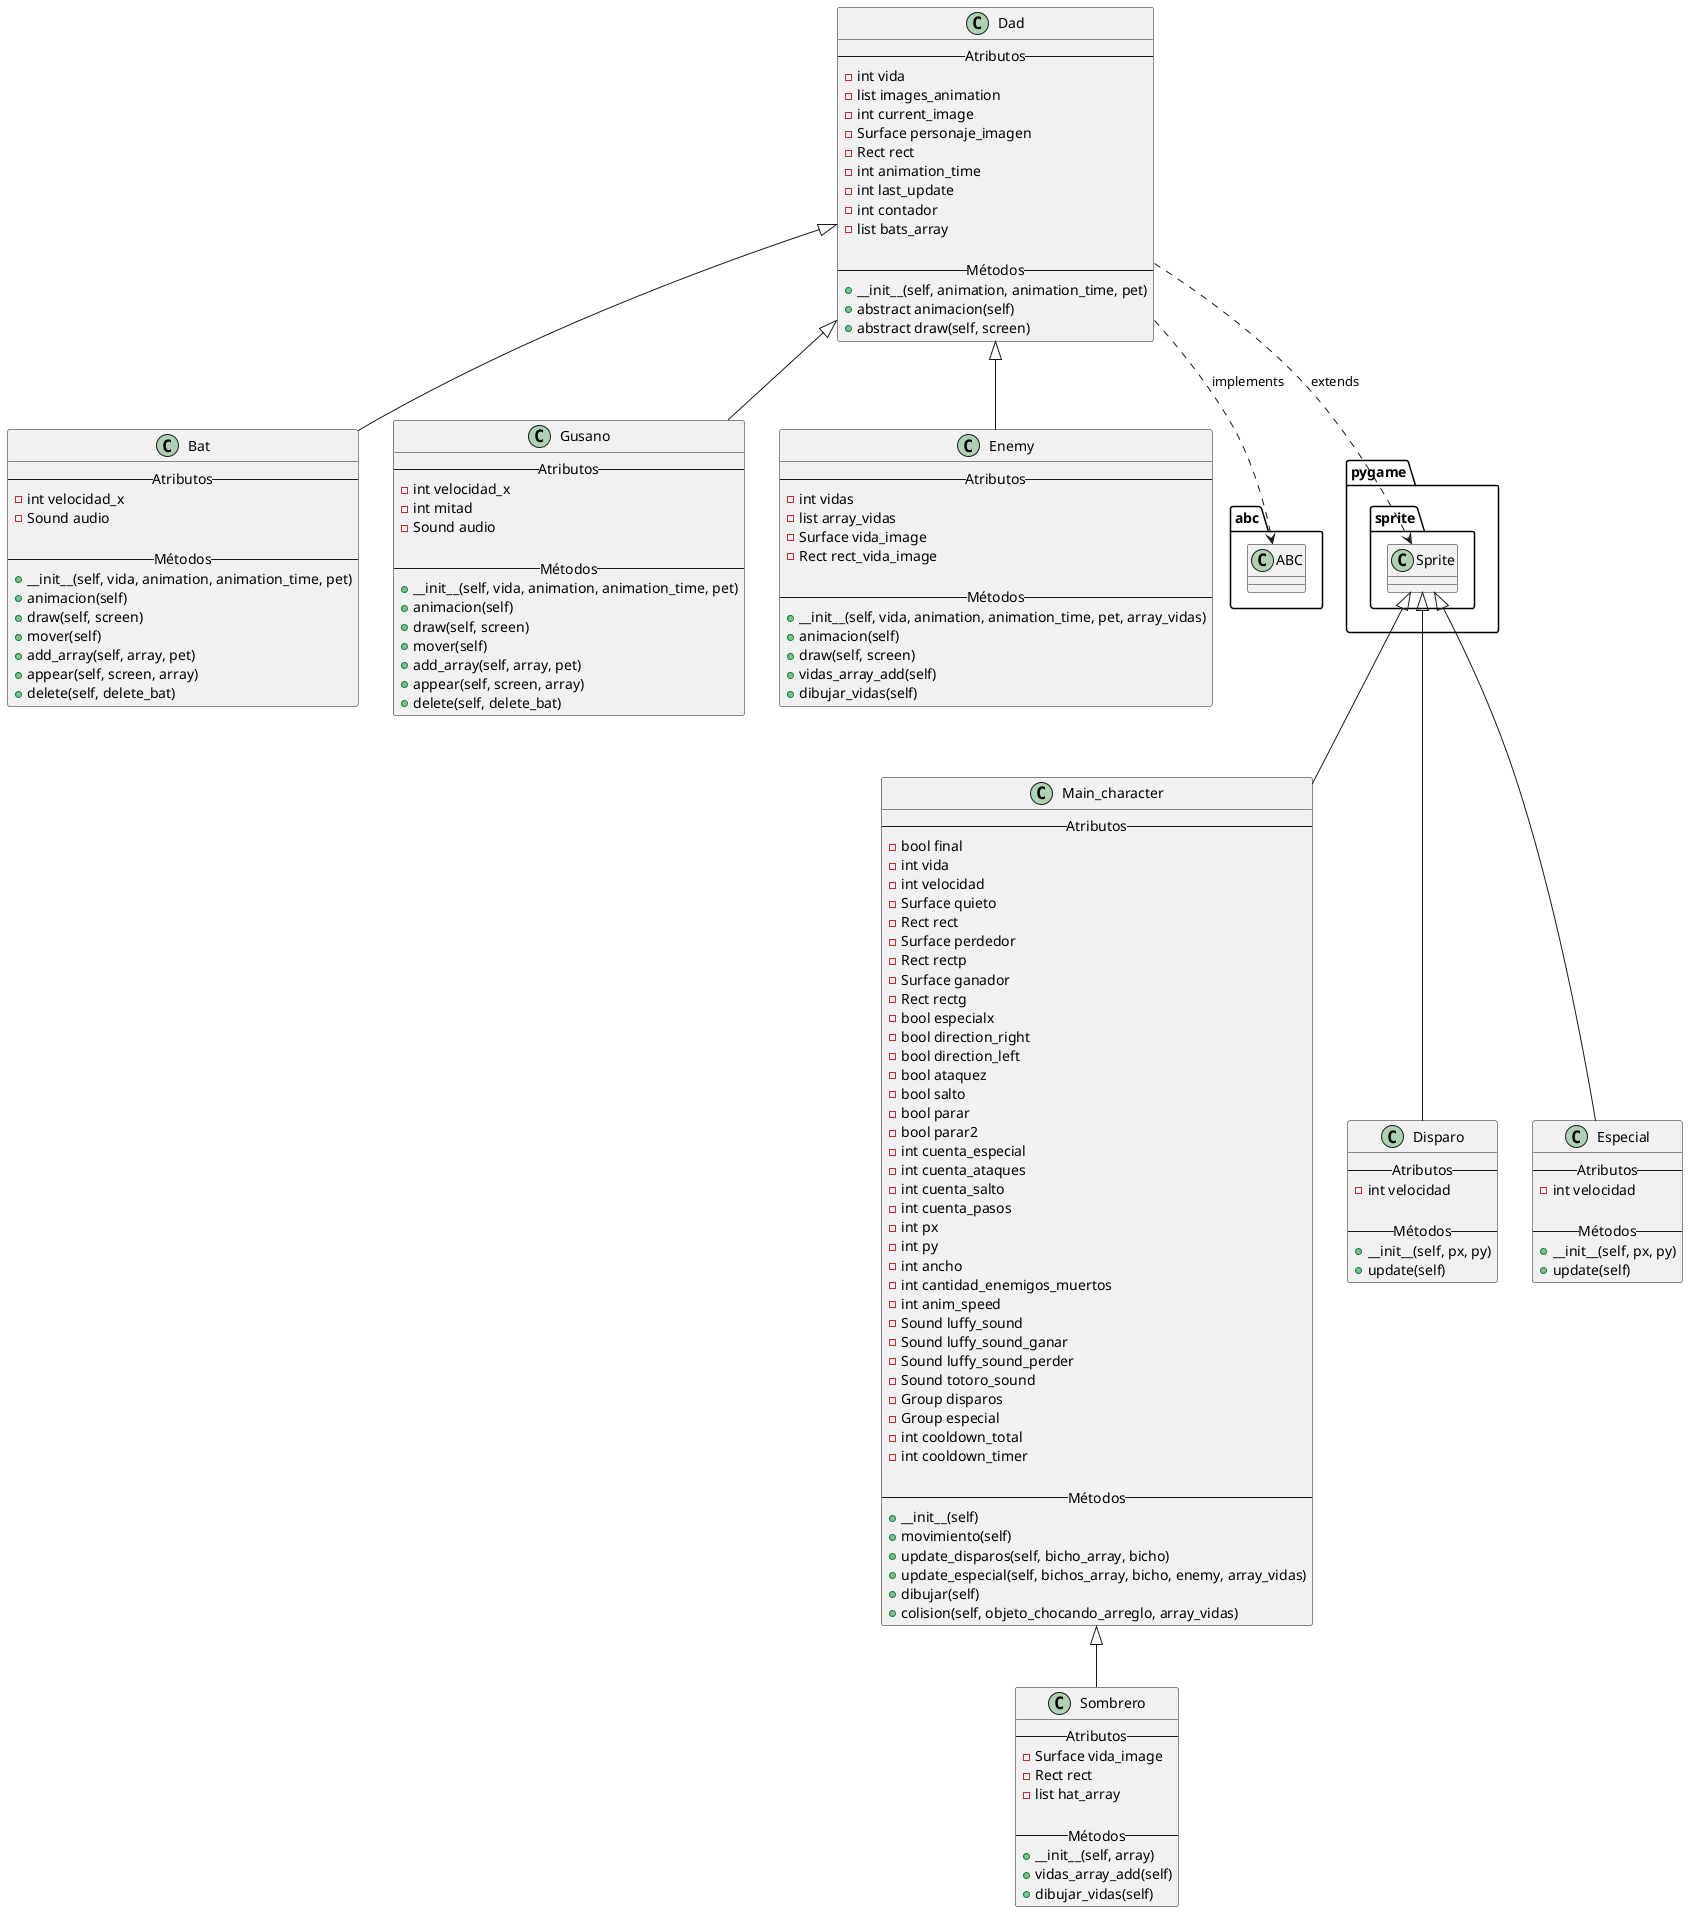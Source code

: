 @startuml clasesII
!define Sprite pygame.sprite.Sprite
!define ABC abc.ABC
!define abstractmethod abc.abstractmethod

class Dad {
    -- Atributos --
    - int vida
    - list images_animation
    - int current_image
    - Surface personaje_imagen
    - Rect rect
    - int animation_time
    - int last_update
    - int contador
    - list bats_array
    
    -- Métodos --
    + __init__(self, animation, animation_time, pet)
    + abstract animacion(self)
    + abstract draw(self, screen)
}

class Bat {
    -- Atributos --
    - int velocidad_x
    - Sound audio
    
    -- Métodos --
    + __init__(self, vida, animation, animation_time, pet)
    + animacion(self)
    + draw(self, screen)
    + mover(self)
    + add_array(self, array, pet)
    + appear(self, screen, array)
    + delete(self, delete_bat)
}

class Gusano {
    -- Atributos --
    - int velocidad_x
    - int mitad
    - Sound audio
    
    -- Métodos --
    + __init__(self, vida, animation, animation_time, pet)
    + animacion(self)
    + draw(self, screen)
    + mover(self)
    + add_array(self, array, pet)
    + appear(self, screen, array)
    + delete(self, delete_bat)
}

class Main_character {
    -- Atributos --
    - bool final
    - int vida
    - int velocidad
    - Surface quieto
    - Rect rect
    - Surface perdedor
    - Rect rectp
    - Surface ganador
    - Rect rectg
    - bool especialx
    - bool direction_right
    - bool direction_left
    - bool ataquez
    - bool salto
    - bool parar
    - bool parar2
    - int cuenta_especial
    - int cuenta_ataques
    - int cuenta_salto
    - int cuenta_pasos
    - int px
    - int py
    - int ancho
    - int cantidad_enemigos_muertos
    - int anim_speed
    - Sound luffy_sound
    - Sound luffy_sound_ganar
    - Sound luffy_sound_perder
    - Sound totoro_sound
    - Group disparos
    - Group especial
    - int cooldown_total
    - int cooldown_timer
    
    -- Métodos --
    + __init__(self)
    + movimiento(self)
    + update_disparos(self, bicho_array, bicho)
    + update_especial(self, bichos_array, bicho, enemy, array_vidas)
    + dibujar(self)
    + colision(self, objeto_chocando_arreglo, array_vidas)
}

class Sombrero {
    -- Atributos --
    - Surface vida_image
    - Rect rect
    - list hat_array
    
    -- Métodos --
    + __init__(self, array)
    + vidas_array_add(self)
    + dibujar_vidas(self)
}

class Disparo {
    -- Atributos --
    - int velocidad
    
    -- Métodos --
    + __init__(self, px, py)
    + update(self)
}

class Especial {
    -- Atributos --
    - int velocidad
    
    -- Métodos --
    + __init__(self, px, py)
    + update(self)
}

class Enemy {
    -- Atributos --
    - int vidas
    - list array_vidas
    - Surface vida_image
    - Rect rect_vida_image
    
    -- Métodos --
    + __init__(self, vida, animation, animation_time, pet, array_vidas)
    + animacion(self)
    + draw(self, screen)
    + vidas_array_add(self)
    + dibujar_vidas(self)
}

Dad <|-- Bat
Dad <|-- Gusano
Dad <|-- Enemy
Dad ..> ABC : implements
Dad ..> Sprite : extends
Main_character <|-- Sombrero
Sprite <|-- Main_character
Sprite <|-- Disparo
Sprite <|-- Especial

@enduml
